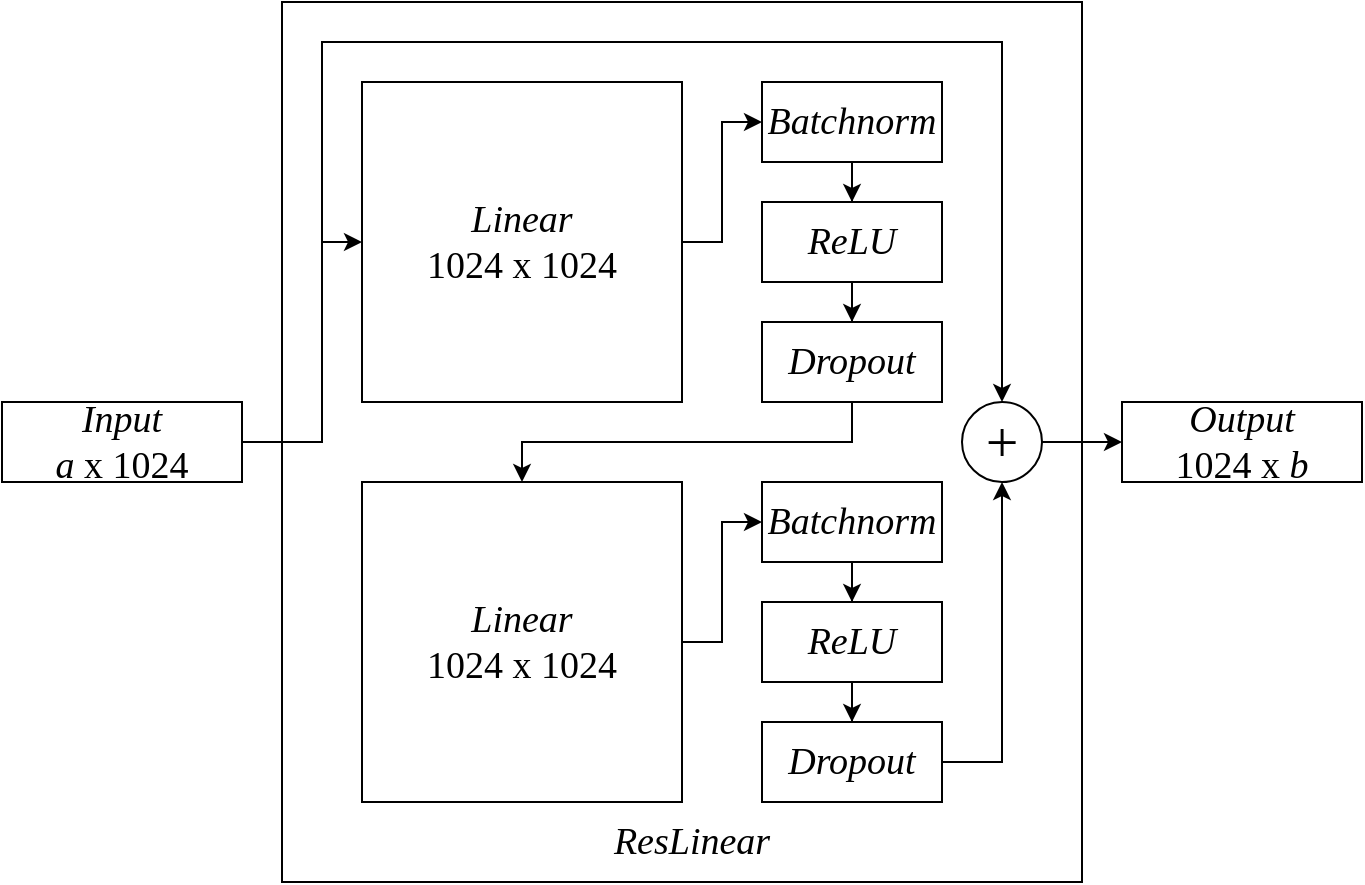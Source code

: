 <mxfile version="13.1.13" type="device"><diagram id="IBP0EVDb4f2NCACD5N0_" name="Page-1"><mxGraphModel dx="2272" dy="1891" grid="1" gridSize="10" guides="1" tooltips="1" connect="1" arrows="1" fold="1" page="1" pageScale="1" pageWidth="850" pageHeight="1100" math="0" shadow="0"><root><mxCell id="0"/><mxCell id="1" parent="0"/><mxCell id="YxFwVz8ueTqay_yuLdUD-19" value="" style="rounded=0;whiteSpace=wrap;html=1;fontFamily=Times New Roman;fontSize=19;fontStyle=2" vertex="1" parent="1"><mxGeometry x="-40" y="-40" width="400" height="440" as="geometry"/></mxCell><mxCell id="YxFwVz8ueTqay_yuLdUD-10" style="edgeStyle=orthogonalEdgeStyle;rounded=0;orthogonalLoop=1;jettySize=auto;html=1;entryX=0;entryY=0.5;entryDx=0;entryDy=0;fontFamily=Times New Roman;fontSize=19;fontStyle=2" edge="1" parent="1" source="YxFwVz8ueTqay_yuLdUD-2" target="YxFwVz8ueTqay_yuLdUD-3"><mxGeometry relative="1" as="geometry"/></mxCell><mxCell id="YxFwVz8ueTqay_yuLdUD-2" value="&lt;div style=&quot;font-size: 19px&quot;&gt;&lt;i&gt;&lt;span&gt;Linear&lt;/span&gt;&lt;/i&gt;&lt;/div&gt;&lt;div style=&quot;font-size: 19px&quot;&gt;1024 x 1024&lt;br style=&quot;font-size: 19px&quot;&gt;&lt;/div&gt;" style="whiteSpace=wrap;html=1;aspect=fixed;fontFamily=Times New Roman;fontSize=19;fontStyle=0" vertex="1" parent="1"><mxGeometry width="160" height="160" as="geometry"/></mxCell><mxCell id="YxFwVz8ueTqay_yuLdUD-11" style="edgeStyle=orthogonalEdgeStyle;rounded=0;orthogonalLoop=1;jettySize=auto;html=1;fontFamily=Times New Roman;fontSize=19;fontStyle=2" edge="1" parent="1" source="YxFwVz8ueTqay_yuLdUD-3" target="YxFwVz8ueTqay_yuLdUD-4"><mxGeometry relative="1" as="geometry"/></mxCell><mxCell id="YxFwVz8ueTqay_yuLdUD-3" value="Batchnorm" style="rounded=0;whiteSpace=wrap;html=1;fontFamily=Times New Roman;fontSize=19;fontStyle=2" vertex="1" parent="1"><mxGeometry x="200" width="90" height="40" as="geometry"/></mxCell><mxCell id="YxFwVz8ueTqay_yuLdUD-12" style="edgeStyle=orthogonalEdgeStyle;rounded=0;orthogonalLoop=1;jettySize=auto;html=1;fontFamily=Times New Roman;fontSize=19;fontStyle=2" edge="1" parent="1" source="YxFwVz8ueTqay_yuLdUD-4" target="YxFwVz8ueTqay_yuLdUD-5"><mxGeometry relative="1" as="geometry"/></mxCell><mxCell id="YxFwVz8ueTqay_yuLdUD-4" value="ReLU" style="rounded=0;whiteSpace=wrap;html=1;fontFamily=Times New Roman;fontSize=19;fontStyle=2" vertex="1" parent="1"><mxGeometry x="200" y="60" width="90" height="40" as="geometry"/></mxCell><mxCell id="YxFwVz8ueTqay_yuLdUD-32" style="edgeStyle=orthogonalEdgeStyle;rounded=0;orthogonalLoop=1;jettySize=auto;html=1;fontFamily=Times New Roman;fontSize=29;" edge="1" parent="1" source="YxFwVz8ueTqay_yuLdUD-5" target="YxFwVz8ueTqay_yuLdUD-6"><mxGeometry relative="1" as="geometry"><Array as="points"><mxPoint x="245" y="180"/><mxPoint x="80" y="180"/></Array></mxGeometry></mxCell><mxCell id="YxFwVz8ueTqay_yuLdUD-5" value="Dropout" style="rounded=0;whiteSpace=wrap;html=1;fontFamily=Times New Roman;fontSize=19;fontStyle=2" vertex="1" parent="1"><mxGeometry x="200" y="120" width="90" height="40" as="geometry"/></mxCell><mxCell id="YxFwVz8ueTqay_yuLdUD-15" style="edgeStyle=orthogonalEdgeStyle;rounded=0;orthogonalLoop=1;jettySize=auto;html=1;entryX=0;entryY=0.5;entryDx=0;entryDy=0;fontFamily=Times New Roman;fontSize=19;fontStyle=2" edge="1" parent="1" source="YxFwVz8ueTqay_yuLdUD-6" target="YxFwVz8ueTqay_yuLdUD-7"><mxGeometry relative="1" as="geometry"/></mxCell><mxCell id="YxFwVz8ueTqay_yuLdUD-6" value="&lt;div style=&quot;font-size: 19px&quot;&gt;&lt;i&gt;&lt;span&gt;Linear&lt;/span&gt;&lt;/i&gt;&lt;/div&gt;&lt;div style=&quot;font-size: 19px&quot;&gt;1024 x 1024&lt;br style=&quot;font-size: 19px&quot;&gt;&lt;/div&gt;" style="whiteSpace=wrap;html=1;aspect=fixed;fontFamily=Times New Roman;fontSize=19;fontStyle=0" vertex="1" parent="1"><mxGeometry y="200" width="160" height="160" as="geometry"/></mxCell><mxCell id="YxFwVz8ueTqay_yuLdUD-16" style="edgeStyle=orthogonalEdgeStyle;rounded=0;orthogonalLoop=1;jettySize=auto;html=1;entryX=0.5;entryY=0;entryDx=0;entryDy=0;fontFamily=Times New Roman;fontSize=19;fontStyle=2" edge="1" parent="1" source="YxFwVz8ueTqay_yuLdUD-7" target="YxFwVz8ueTqay_yuLdUD-8"><mxGeometry relative="1" as="geometry"/></mxCell><mxCell id="YxFwVz8ueTqay_yuLdUD-7" value="Batchnorm" style="rounded=0;whiteSpace=wrap;html=1;fontFamily=Times New Roman;fontSize=19;fontStyle=2" vertex="1" parent="1"><mxGeometry x="200" y="200" width="90" height="40" as="geometry"/></mxCell><mxCell id="YxFwVz8ueTqay_yuLdUD-17" style="edgeStyle=orthogonalEdgeStyle;rounded=0;orthogonalLoop=1;jettySize=auto;html=1;fontFamily=Times New Roman;fontSize=19;fontStyle=2" edge="1" parent="1" source="YxFwVz8ueTqay_yuLdUD-8" target="YxFwVz8ueTqay_yuLdUD-9"><mxGeometry relative="1" as="geometry"/></mxCell><mxCell id="YxFwVz8ueTqay_yuLdUD-8" value="ReLU" style="rounded=0;whiteSpace=wrap;html=1;fontFamily=Times New Roman;fontSize=19;fontStyle=2" vertex="1" parent="1"><mxGeometry x="200" y="260" width="90" height="40" as="geometry"/></mxCell><mxCell id="YxFwVz8ueTqay_yuLdUD-25" style="edgeStyle=orthogonalEdgeStyle;rounded=0;orthogonalLoop=1;jettySize=auto;html=1;entryX=0.5;entryY=1;entryDx=0;entryDy=0;fontFamily=Times New Roman;fontSize=29;" edge="1" parent="1" source="YxFwVz8ueTqay_yuLdUD-9" target="YxFwVz8ueTqay_yuLdUD-24"><mxGeometry relative="1" as="geometry"/></mxCell><mxCell id="YxFwVz8ueTqay_yuLdUD-9" value="Dropout" style="rounded=0;whiteSpace=wrap;html=1;fontFamily=Times New Roman;fontSize=19;fontStyle=2" vertex="1" parent="1"><mxGeometry x="200" y="320" width="90" height="40" as="geometry"/></mxCell><mxCell id="YxFwVz8ueTqay_yuLdUD-22" value="ResLinear" style="text;html=1;strokeColor=none;fillColor=none;align=center;verticalAlign=middle;whiteSpace=wrap;rounded=0;fontFamily=Times New Roman;fontSize=19;fontStyle=2" vertex="1" parent="1"><mxGeometry x="145" y="370" width="40" height="20" as="geometry"/></mxCell><mxCell id="YxFwVz8ueTqay_yuLdUD-34" style="edgeStyle=orthogonalEdgeStyle;rounded=0;orthogonalLoop=1;jettySize=auto;html=1;fontFamily=Times New Roman;fontSize=29;" edge="1" parent="1" source="YxFwVz8ueTqay_yuLdUD-24" target="YxFwVz8ueTqay_yuLdUD-30"><mxGeometry relative="1" as="geometry"/></mxCell><mxCell id="YxFwVz8ueTqay_yuLdUD-24" value="+" style="ellipse;whiteSpace=wrap;html=1;aspect=fixed;fontFamily=Times New Roman;fontSize=29;" vertex="1" parent="1"><mxGeometry x="300" y="160" width="40" height="40" as="geometry"/></mxCell><mxCell id="YxFwVz8ueTqay_yuLdUD-33" style="edgeStyle=orthogonalEdgeStyle;rounded=0;orthogonalLoop=1;jettySize=auto;html=1;entryX=0;entryY=0.5;entryDx=0;entryDy=0;fontFamily=Times New Roman;fontSize=29;" edge="1" parent="1" source="YxFwVz8ueTqay_yuLdUD-29" target="YxFwVz8ueTqay_yuLdUD-2"><mxGeometry relative="1" as="geometry"><Array as="points"><mxPoint x="-20" y="180"/><mxPoint x="-20" y="80"/></Array></mxGeometry></mxCell><mxCell id="YxFwVz8ueTqay_yuLdUD-35" style="edgeStyle=orthogonalEdgeStyle;rounded=0;orthogonalLoop=1;jettySize=auto;html=1;entryX=0.5;entryY=0;entryDx=0;entryDy=0;fontFamily=Times New Roman;fontSize=29;" edge="1" parent="1" source="YxFwVz8ueTqay_yuLdUD-29" target="YxFwVz8ueTqay_yuLdUD-24"><mxGeometry relative="1" as="geometry"><Array as="points"><mxPoint x="-20" y="180"/><mxPoint x="-20" y="-20"/><mxPoint x="320" y="-20"/></Array></mxGeometry></mxCell><mxCell id="YxFwVz8ueTqay_yuLdUD-29" value="&lt;div&gt;&lt;i&gt;Input&lt;/i&gt;&lt;/div&gt;&lt;div&gt;&lt;i&gt;a&lt;/i&gt; x 1024&lt;br&gt;&lt;/div&gt;" style="rounded=0;whiteSpace=wrap;html=1;fontFamily=Times New Roman;fontSize=19;fontStyle=0" vertex="1" parent="1"><mxGeometry x="-180" y="160" width="120" height="40" as="geometry"/></mxCell><mxCell id="YxFwVz8ueTqay_yuLdUD-30" value="&lt;div&gt;&lt;i&gt;Output&lt;/i&gt;&lt;/div&gt;&lt;div&gt;1024 x &lt;i&gt;b&lt;/i&gt;&lt;br&gt;&lt;/div&gt;" style="rounded=0;whiteSpace=wrap;html=1;fontFamily=Times New Roman;fontSize=19;fontStyle=0" vertex="1" parent="1"><mxGeometry x="380" y="160" width="120" height="40" as="geometry"/></mxCell></root></mxGraphModel></diagram></mxfile>